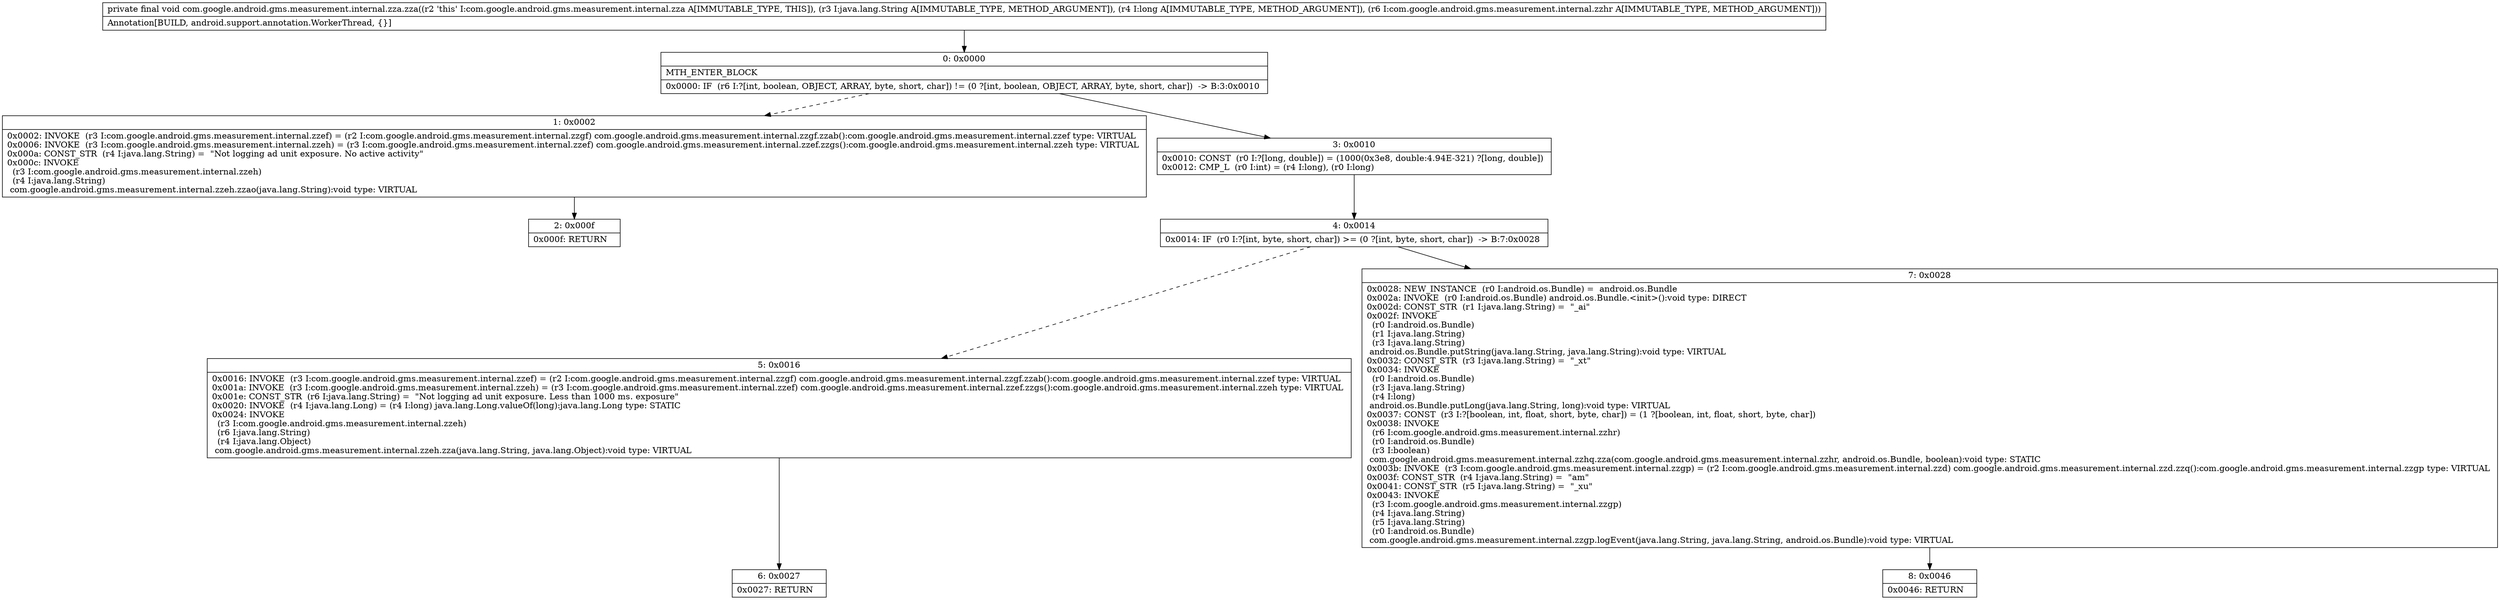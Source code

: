 digraph "CFG forcom.google.android.gms.measurement.internal.zza.zza(Ljava\/lang\/String;JLcom\/google\/android\/gms\/measurement\/internal\/zzhr;)V" {
Node_0 [shape=record,label="{0\:\ 0x0000|MTH_ENTER_BLOCK\l|0x0000: IF  (r6 I:?[int, boolean, OBJECT, ARRAY, byte, short, char]) != (0 ?[int, boolean, OBJECT, ARRAY, byte, short, char])  \-\> B:3:0x0010 \l}"];
Node_1 [shape=record,label="{1\:\ 0x0002|0x0002: INVOKE  (r3 I:com.google.android.gms.measurement.internal.zzef) = (r2 I:com.google.android.gms.measurement.internal.zzgf) com.google.android.gms.measurement.internal.zzgf.zzab():com.google.android.gms.measurement.internal.zzef type: VIRTUAL \l0x0006: INVOKE  (r3 I:com.google.android.gms.measurement.internal.zzeh) = (r3 I:com.google.android.gms.measurement.internal.zzef) com.google.android.gms.measurement.internal.zzef.zzgs():com.google.android.gms.measurement.internal.zzeh type: VIRTUAL \l0x000a: CONST_STR  (r4 I:java.lang.String) =  \"Not logging ad unit exposure. No active activity\" \l0x000c: INVOKE  \l  (r3 I:com.google.android.gms.measurement.internal.zzeh)\l  (r4 I:java.lang.String)\l com.google.android.gms.measurement.internal.zzeh.zzao(java.lang.String):void type: VIRTUAL \l}"];
Node_2 [shape=record,label="{2\:\ 0x000f|0x000f: RETURN   \l}"];
Node_3 [shape=record,label="{3\:\ 0x0010|0x0010: CONST  (r0 I:?[long, double]) = (1000(0x3e8, double:4.94E\-321) ?[long, double]) \l0x0012: CMP_L  (r0 I:int) = (r4 I:long), (r0 I:long) \l}"];
Node_4 [shape=record,label="{4\:\ 0x0014|0x0014: IF  (r0 I:?[int, byte, short, char]) \>= (0 ?[int, byte, short, char])  \-\> B:7:0x0028 \l}"];
Node_5 [shape=record,label="{5\:\ 0x0016|0x0016: INVOKE  (r3 I:com.google.android.gms.measurement.internal.zzef) = (r2 I:com.google.android.gms.measurement.internal.zzgf) com.google.android.gms.measurement.internal.zzgf.zzab():com.google.android.gms.measurement.internal.zzef type: VIRTUAL \l0x001a: INVOKE  (r3 I:com.google.android.gms.measurement.internal.zzeh) = (r3 I:com.google.android.gms.measurement.internal.zzef) com.google.android.gms.measurement.internal.zzef.zzgs():com.google.android.gms.measurement.internal.zzeh type: VIRTUAL \l0x001e: CONST_STR  (r6 I:java.lang.String) =  \"Not logging ad unit exposure. Less than 1000 ms. exposure\" \l0x0020: INVOKE  (r4 I:java.lang.Long) = (r4 I:long) java.lang.Long.valueOf(long):java.lang.Long type: STATIC \l0x0024: INVOKE  \l  (r3 I:com.google.android.gms.measurement.internal.zzeh)\l  (r6 I:java.lang.String)\l  (r4 I:java.lang.Object)\l com.google.android.gms.measurement.internal.zzeh.zza(java.lang.String, java.lang.Object):void type: VIRTUAL \l}"];
Node_6 [shape=record,label="{6\:\ 0x0027|0x0027: RETURN   \l}"];
Node_7 [shape=record,label="{7\:\ 0x0028|0x0028: NEW_INSTANCE  (r0 I:android.os.Bundle) =  android.os.Bundle \l0x002a: INVOKE  (r0 I:android.os.Bundle) android.os.Bundle.\<init\>():void type: DIRECT \l0x002d: CONST_STR  (r1 I:java.lang.String) =  \"_ai\" \l0x002f: INVOKE  \l  (r0 I:android.os.Bundle)\l  (r1 I:java.lang.String)\l  (r3 I:java.lang.String)\l android.os.Bundle.putString(java.lang.String, java.lang.String):void type: VIRTUAL \l0x0032: CONST_STR  (r3 I:java.lang.String) =  \"_xt\" \l0x0034: INVOKE  \l  (r0 I:android.os.Bundle)\l  (r3 I:java.lang.String)\l  (r4 I:long)\l android.os.Bundle.putLong(java.lang.String, long):void type: VIRTUAL \l0x0037: CONST  (r3 I:?[boolean, int, float, short, byte, char]) = (1 ?[boolean, int, float, short, byte, char]) \l0x0038: INVOKE  \l  (r6 I:com.google.android.gms.measurement.internal.zzhr)\l  (r0 I:android.os.Bundle)\l  (r3 I:boolean)\l com.google.android.gms.measurement.internal.zzhq.zza(com.google.android.gms.measurement.internal.zzhr, android.os.Bundle, boolean):void type: STATIC \l0x003b: INVOKE  (r3 I:com.google.android.gms.measurement.internal.zzgp) = (r2 I:com.google.android.gms.measurement.internal.zzd) com.google.android.gms.measurement.internal.zzd.zzq():com.google.android.gms.measurement.internal.zzgp type: VIRTUAL \l0x003f: CONST_STR  (r4 I:java.lang.String) =  \"am\" \l0x0041: CONST_STR  (r5 I:java.lang.String) =  \"_xu\" \l0x0043: INVOKE  \l  (r3 I:com.google.android.gms.measurement.internal.zzgp)\l  (r4 I:java.lang.String)\l  (r5 I:java.lang.String)\l  (r0 I:android.os.Bundle)\l com.google.android.gms.measurement.internal.zzgp.logEvent(java.lang.String, java.lang.String, android.os.Bundle):void type: VIRTUAL \l}"];
Node_8 [shape=record,label="{8\:\ 0x0046|0x0046: RETURN   \l}"];
MethodNode[shape=record,label="{private final void com.google.android.gms.measurement.internal.zza.zza((r2 'this' I:com.google.android.gms.measurement.internal.zza A[IMMUTABLE_TYPE, THIS]), (r3 I:java.lang.String A[IMMUTABLE_TYPE, METHOD_ARGUMENT]), (r4 I:long A[IMMUTABLE_TYPE, METHOD_ARGUMENT]), (r6 I:com.google.android.gms.measurement.internal.zzhr A[IMMUTABLE_TYPE, METHOD_ARGUMENT]))  | Annotation[BUILD, android.support.annotation.WorkerThread, \{\}]\l}"];
MethodNode -> Node_0;
Node_0 -> Node_1[style=dashed];
Node_0 -> Node_3;
Node_1 -> Node_2;
Node_3 -> Node_4;
Node_4 -> Node_5[style=dashed];
Node_4 -> Node_7;
Node_5 -> Node_6;
Node_7 -> Node_8;
}

